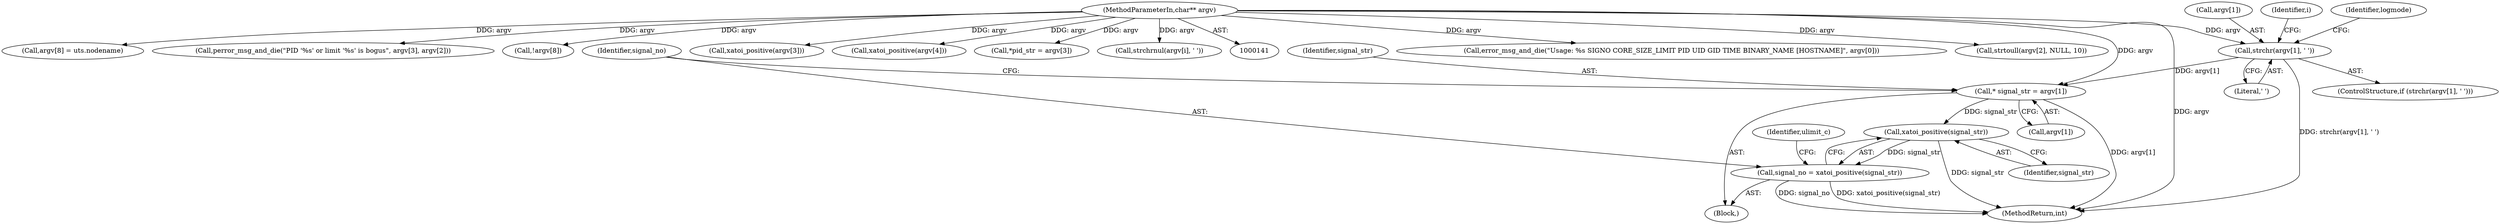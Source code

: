 digraph "0_abrt_80408e9e24a1c10f85fd969e1853e0f192157f92_0@API" {
"1000256" [label="(Call,* signal_str = argv[1])"];
"1000176" [label="(Call,strchr(argv[1], ' '))"];
"1000143" [label="(MethodParameterIn,char** argv)"];
"1000264" [label="(Call,xatoi_positive(signal_str))"];
"1000262" [label="(Call,signal_no = xatoi_positive(signal_str))"];
"1000258" [label="(Call,argv[1])"];
"1000180" [label="(Literal,' ')"];
"1000170" [label="(Call,error_msg_and_die(\"Usage: %s SIGNO CORE_SIZE_LIMIT PID UID GID TIME BINARY_NAME [HOSTNAME]\", argv[0]))"];
"1000263" [label="(Identifier,signal_no)"];
"1000269" [label="(Call,strtoull(argv[2], NULL, 10))"];
"1000144" [label="(Block,)"];
"1000353" [label="(Call,argv[8] = uts.nodename)"];
"1000262" [label="(Call,signal_no = xatoi_positive(signal_str))"];
"1000320" [label="(Call,perror_msg_and_die(\"PID '%s' or limit '%s' is bogus\", argv[3], argv[2]))"];
"1000345" [label="(Call,!argv[8])"];
"1001168" [label="(MethodReturn,int)"];
"1000257" [label="(Identifier,signal_str)"];
"1000302" [label="(Call,xatoi_positive(argv[3]))"];
"1000185" [label="(Identifier,i)"];
"1000309" [label="(Call,xatoi_positive(argv[4]))"];
"1000176" [label="(Call,strchr(argv[1], ' '))"];
"1000203" [label="(Identifier,logmode)"];
"1000294" [label="(Call,*pid_str = argv[3])"];
"1000264" [label="(Call,xatoi_positive(signal_str))"];
"1000195" [label="(Call,strchrnul(argv[i], ' '))"];
"1000256" [label="(Call,* signal_str = argv[1])"];
"1000143" [label="(MethodParameterIn,char** argv)"];
"1000268" [label="(Identifier,ulimit_c)"];
"1000265" [label="(Identifier,signal_str)"];
"1000177" [label="(Call,argv[1])"];
"1000175" [label="(ControlStructure,if (strchr(argv[1], ' ')))"];
"1000256" -> "1000144"  [label="AST: "];
"1000256" -> "1000258"  [label="CFG: "];
"1000257" -> "1000256"  [label="AST: "];
"1000258" -> "1000256"  [label="AST: "];
"1000263" -> "1000256"  [label="CFG: "];
"1000256" -> "1001168"  [label="DDG: argv[1]"];
"1000176" -> "1000256"  [label="DDG: argv[1]"];
"1000143" -> "1000256"  [label="DDG: argv"];
"1000256" -> "1000264"  [label="DDG: signal_str"];
"1000176" -> "1000175"  [label="AST: "];
"1000176" -> "1000180"  [label="CFG: "];
"1000177" -> "1000176"  [label="AST: "];
"1000180" -> "1000176"  [label="AST: "];
"1000185" -> "1000176"  [label="CFG: "];
"1000203" -> "1000176"  [label="CFG: "];
"1000176" -> "1001168"  [label="DDG: strchr(argv[1], ' ')"];
"1000143" -> "1000176"  [label="DDG: argv"];
"1000143" -> "1000141"  [label="AST: "];
"1000143" -> "1001168"  [label="DDG: argv"];
"1000143" -> "1000170"  [label="DDG: argv"];
"1000143" -> "1000195"  [label="DDG: argv"];
"1000143" -> "1000269"  [label="DDG: argv"];
"1000143" -> "1000294"  [label="DDG: argv"];
"1000143" -> "1000302"  [label="DDG: argv"];
"1000143" -> "1000309"  [label="DDG: argv"];
"1000143" -> "1000320"  [label="DDG: argv"];
"1000143" -> "1000345"  [label="DDG: argv"];
"1000143" -> "1000353"  [label="DDG: argv"];
"1000264" -> "1000262"  [label="AST: "];
"1000264" -> "1000265"  [label="CFG: "];
"1000265" -> "1000264"  [label="AST: "];
"1000262" -> "1000264"  [label="CFG: "];
"1000264" -> "1001168"  [label="DDG: signal_str"];
"1000264" -> "1000262"  [label="DDG: signal_str"];
"1000262" -> "1000144"  [label="AST: "];
"1000263" -> "1000262"  [label="AST: "];
"1000268" -> "1000262"  [label="CFG: "];
"1000262" -> "1001168"  [label="DDG: xatoi_positive(signal_str)"];
"1000262" -> "1001168"  [label="DDG: signal_no"];
}
